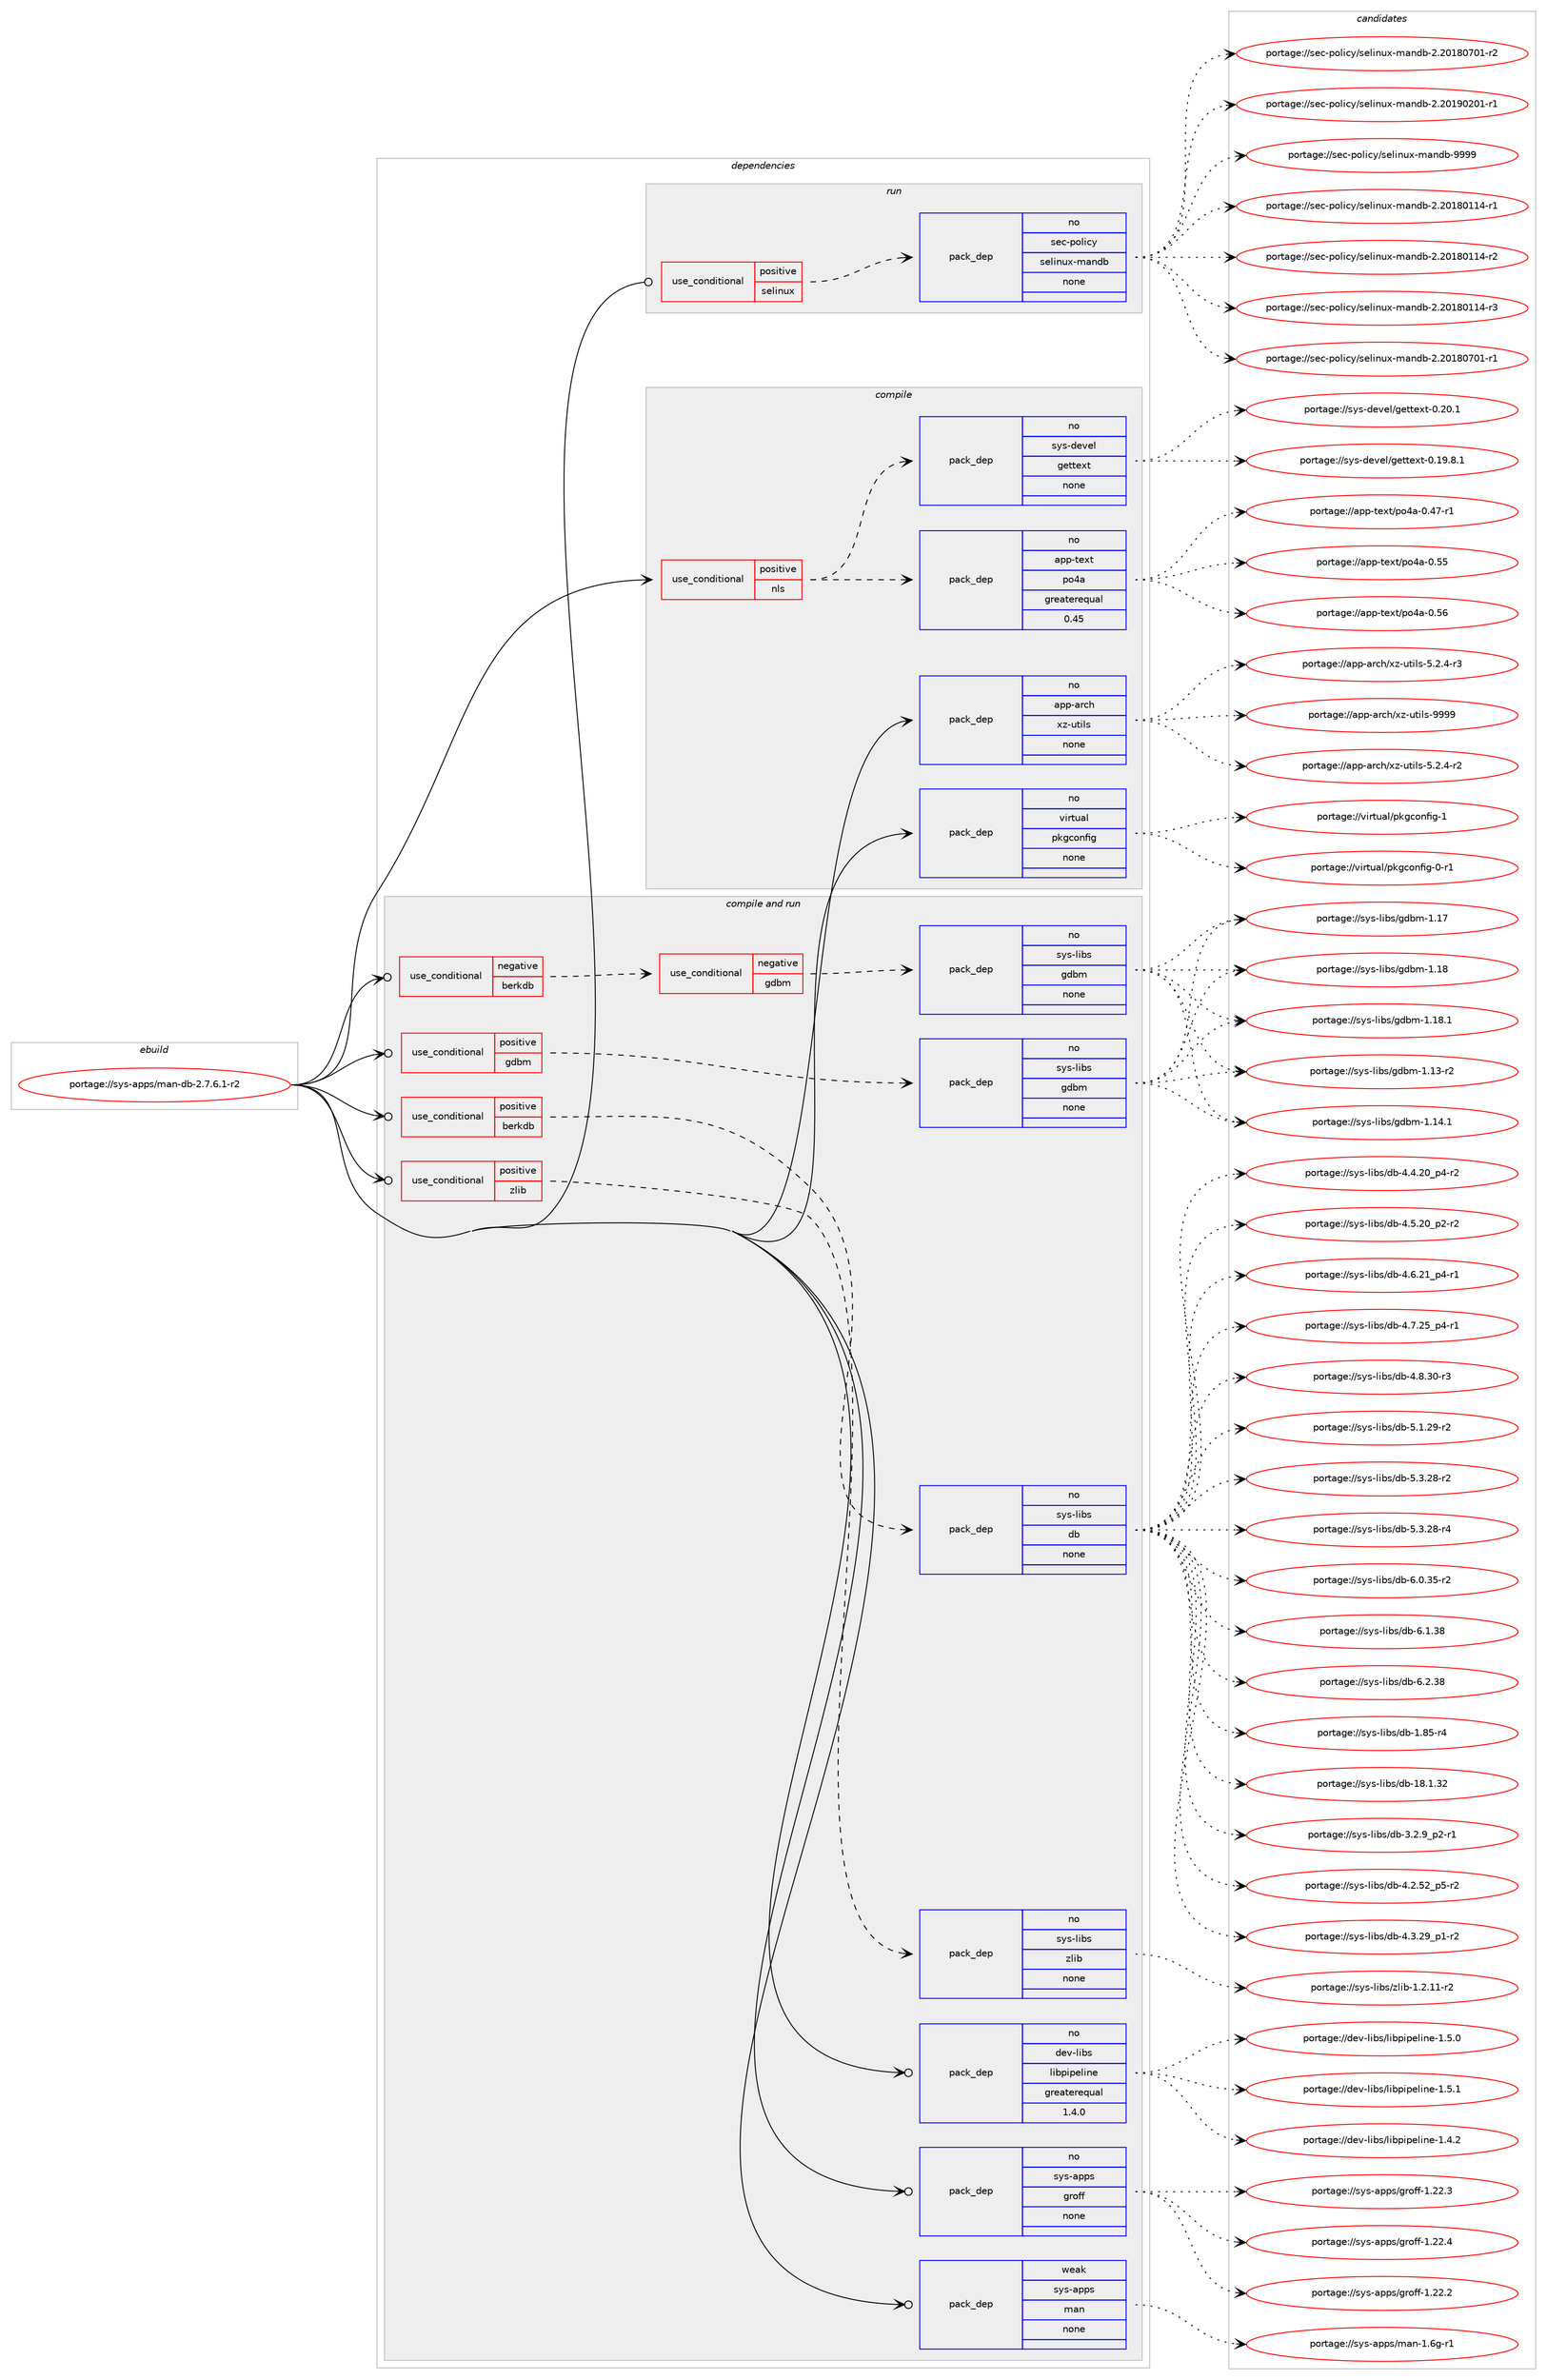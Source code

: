 digraph prolog {

# *************
# Graph options
# *************

newrank=true;
concentrate=true;
compound=true;
graph [rankdir=LR,fontname=Helvetica,fontsize=10,ranksep=1.5];#, ranksep=2.5, nodesep=0.2];
edge  [arrowhead=vee];
node  [fontname=Helvetica,fontsize=10];

# **********
# The ebuild
# **********

subgraph cluster_leftcol {
color=gray;
rank=same;
label=<<i>ebuild</i>>;
id [label="portage://sys-apps/man-db-2.7.6.1-r2", color=red, width=4, href="../sys-apps/man-db-2.7.6.1-r2.svg"];
}

# ****************
# The dependencies
# ****************

subgraph cluster_midcol {
color=gray;
label=<<i>dependencies</i>>;
subgraph cluster_compile {
fillcolor="#eeeeee";
style=filled;
label=<<i>compile</i>>;
subgraph cond99504 {
dependency409279 [label=<<TABLE BORDER="0" CELLBORDER="1" CELLSPACING="0" CELLPADDING="4"><TR><TD ROWSPAN="3" CELLPADDING="10">use_conditional</TD></TR><TR><TD>positive</TD></TR><TR><TD>nls</TD></TR></TABLE>>, shape=none, color=red];
subgraph pack302931 {
dependency409280 [label=<<TABLE BORDER="0" CELLBORDER="1" CELLSPACING="0" CELLPADDING="4" WIDTH="220"><TR><TD ROWSPAN="6" CELLPADDING="30">pack_dep</TD></TR><TR><TD WIDTH="110">no</TD></TR><TR><TD>app-text</TD></TR><TR><TD>po4a</TD></TR><TR><TD>greaterequal</TD></TR><TR><TD>0.45</TD></TR></TABLE>>, shape=none, color=blue];
}
dependency409279:e -> dependency409280:w [weight=20,style="dashed",arrowhead="vee"];
subgraph pack302932 {
dependency409281 [label=<<TABLE BORDER="0" CELLBORDER="1" CELLSPACING="0" CELLPADDING="4" WIDTH="220"><TR><TD ROWSPAN="6" CELLPADDING="30">pack_dep</TD></TR><TR><TD WIDTH="110">no</TD></TR><TR><TD>sys-devel</TD></TR><TR><TD>gettext</TD></TR><TR><TD>none</TD></TR><TR><TD></TD></TR></TABLE>>, shape=none, color=blue];
}
dependency409279:e -> dependency409281:w [weight=20,style="dashed",arrowhead="vee"];
}
id:e -> dependency409279:w [weight=20,style="solid",arrowhead="vee"];
subgraph pack302933 {
dependency409282 [label=<<TABLE BORDER="0" CELLBORDER="1" CELLSPACING="0" CELLPADDING="4" WIDTH="220"><TR><TD ROWSPAN="6" CELLPADDING="30">pack_dep</TD></TR><TR><TD WIDTH="110">no</TD></TR><TR><TD>app-arch</TD></TR><TR><TD>xz-utils</TD></TR><TR><TD>none</TD></TR><TR><TD></TD></TR></TABLE>>, shape=none, color=blue];
}
id:e -> dependency409282:w [weight=20,style="solid",arrowhead="vee"];
subgraph pack302934 {
dependency409283 [label=<<TABLE BORDER="0" CELLBORDER="1" CELLSPACING="0" CELLPADDING="4" WIDTH="220"><TR><TD ROWSPAN="6" CELLPADDING="30">pack_dep</TD></TR><TR><TD WIDTH="110">no</TD></TR><TR><TD>virtual</TD></TR><TR><TD>pkgconfig</TD></TR><TR><TD>none</TD></TR><TR><TD></TD></TR></TABLE>>, shape=none, color=blue];
}
id:e -> dependency409283:w [weight=20,style="solid",arrowhead="vee"];
}
subgraph cluster_compileandrun {
fillcolor="#eeeeee";
style=filled;
label=<<i>compile and run</i>>;
subgraph cond99505 {
dependency409284 [label=<<TABLE BORDER="0" CELLBORDER="1" CELLSPACING="0" CELLPADDING="4"><TR><TD ROWSPAN="3" CELLPADDING="10">use_conditional</TD></TR><TR><TD>negative</TD></TR><TR><TD>berkdb</TD></TR></TABLE>>, shape=none, color=red];
subgraph cond99506 {
dependency409285 [label=<<TABLE BORDER="0" CELLBORDER="1" CELLSPACING="0" CELLPADDING="4"><TR><TD ROWSPAN="3" CELLPADDING="10">use_conditional</TD></TR><TR><TD>negative</TD></TR><TR><TD>gdbm</TD></TR></TABLE>>, shape=none, color=red];
subgraph pack302935 {
dependency409286 [label=<<TABLE BORDER="0" CELLBORDER="1" CELLSPACING="0" CELLPADDING="4" WIDTH="220"><TR><TD ROWSPAN="6" CELLPADDING="30">pack_dep</TD></TR><TR><TD WIDTH="110">no</TD></TR><TR><TD>sys-libs</TD></TR><TR><TD>gdbm</TD></TR><TR><TD>none</TD></TR><TR><TD></TD></TR></TABLE>>, shape=none, color=blue];
}
dependency409285:e -> dependency409286:w [weight=20,style="dashed",arrowhead="vee"];
}
dependency409284:e -> dependency409285:w [weight=20,style="dashed",arrowhead="vee"];
}
id:e -> dependency409284:w [weight=20,style="solid",arrowhead="odotvee"];
subgraph cond99507 {
dependency409287 [label=<<TABLE BORDER="0" CELLBORDER="1" CELLSPACING="0" CELLPADDING="4"><TR><TD ROWSPAN="3" CELLPADDING="10">use_conditional</TD></TR><TR><TD>positive</TD></TR><TR><TD>berkdb</TD></TR></TABLE>>, shape=none, color=red];
subgraph pack302936 {
dependency409288 [label=<<TABLE BORDER="0" CELLBORDER="1" CELLSPACING="0" CELLPADDING="4" WIDTH="220"><TR><TD ROWSPAN="6" CELLPADDING="30">pack_dep</TD></TR><TR><TD WIDTH="110">no</TD></TR><TR><TD>sys-libs</TD></TR><TR><TD>db</TD></TR><TR><TD>none</TD></TR><TR><TD></TD></TR></TABLE>>, shape=none, color=blue];
}
dependency409287:e -> dependency409288:w [weight=20,style="dashed",arrowhead="vee"];
}
id:e -> dependency409287:w [weight=20,style="solid",arrowhead="odotvee"];
subgraph cond99508 {
dependency409289 [label=<<TABLE BORDER="0" CELLBORDER="1" CELLSPACING="0" CELLPADDING="4"><TR><TD ROWSPAN="3" CELLPADDING="10">use_conditional</TD></TR><TR><TD>positive</TD></TR><TR><TD>gdbm</TD></TR></TABLE>>, shape=none, color=red];
subgraph pack302937 {
dependency409290 [label=<<TABLE BORDER="0" CELLBORDER="1" CELLSPACING="0" CELLPADDING="4" WIDTH="220"><TR><TD ROWSPAN="6" CELLPADDING="30">pack_dep</TD></TR><TR><TD WIDTH="110">no</TD></TR><TR><TD>sys-libs</TD></TR><TR><TD>gdbm</TD></TR><TR><TD>none</TD></TR><TR><TD></TD></TR></TABLE>>, shape=none, color=blue];
}
dependency409289:e -> dependency409290:w [weight=20,style="dashed",arrowhead="vee"];
}
id:e -> dependency409289:w [weight=20,style="solid",arrowhead="odotvee"];
subgraph cond99509 {
dependency409291 [label=<<TABLE BORDER="0" CELLBORDER="1" CELLSPACING="0" CELLPADDING="4"><TR><TD ROWSPAN="3" CELLPADDING="10">use_conditional</TD></TR><TR><TD>positive</TD></TR><TR><TD>zlib</TD></TR></TABLE>>, shape=none, color=red];
subgraph pack302938 {
dependency409292 [label=<<TABLE BORDER="0" CELLBORDER="1" CELLSPACING="0" CELLPADDING="4" WIDTH="220"><TR><TD ROWSPAN="6" CELLPADDING="30">pack_dep</TD></TR><TR><TD WIDTH="110">no</TD></TR><TR><TD>sys-libs</TD></TR><TR><TD>zlib</TD></TR><TR><TD>none</TD></TR><TR><TD></TD></TR></TABLE>>, shape=none, color=blue];
}
dependency409291:e -> dependency409292:w [weight=20,style="dashed",arrowhead="vee"];
}
id:e -> dependency409291:w [weight=20,style="solid",arrowhead="odotvee"];
subgraph pack302939 {
dependency409293 [label=<<TABLE BORDER="0" CELLBORDER="1" CELLSPACING="0" CELLPADDING="4" WIDTH="220"><TR><TD ROWSPAN="6" CELLPADDING="30">pack_dep</TD></TR><TR><TD WIDTH="110">no</TD></TR><TR><TD>dev-libs</TD></TR><TR><TD>libpipeline</TD></TR><TR><TD>greaterequal</TD></TR><TR><TD>1.4.0</TD></TR></TABLE>>, shape=none, color=blue];
}
id:e -> dependency409293:w [weight=20,style="solid",arrowhead="odotvee"];
subgraph pack302940 {
dependency409294 [label=<<TABLE BORDER="0" CELLBORDER="1" CELLSPACING="0" CELLPADDING="4" WIDTH="220"><TR><TD ROWSPAN="6" CELLPADDING="30">pack_dep</TD></TR><TR><TD WIDTH="110">no</TD></TR><TR><TD>sys-apps</TD></TR><TR><TD>groff</TD></TR><TR><TD>none</TD></TR><TR><TD></TD></TR></TABLE>>, shape=none, color=blue];
}
id:e -> dependency409294:w [weight=20,style="solid",arrowhead="odotvee"];
subgraph pack302941 {
dependency409295 [label=<<TABLE BORDER="0" CELLBORDER="1" CELLSPACING="0" CELLPADDING="4" WIDTH="220"><TR><TD ROWSPAN="6" CELLPADDING="30">pack_dep</TD></TR><TR><TD WIDTH="110">weak</TD></TR><TR><TD>sys-apps</TD></TR><TR><TD>man</TD></TR><TR><TD>none</TD></TR><TR><TD></TD></TR></TABLE>>, shape=none, color=blue];
}
id:e -> dependency409295:w [weight=20,style="solid",arrowhead="odotvee"];
}
subgraph cluster_run {
fillcolor="#eeeeee";
style=filled;
label=<<i>run</i>>;
subgraph cond99510 {
dependency409296 [label=<<TABLE BORDER="0" CELLBORDER="1" CELLSPACING="0" CELLPADDING="4"><TR><TD ROWSPAN="3" CELLPADDING="10">use_conditional</TD></TR><TR><TD>positive</TD></TR><TR><TD>selinux</TD></TR></TABLE>>, shape=none, color=red];
subgraph pack302942 {
dependency409297 [label=<<TABLE BORDER="0" CELLBORDER="1" CELLSPACING="0" CELLPADDING="4" WIDTH="220"><TR><TD ROWSPAN="6" CELLPADDING="30">pack_dep</TD></TR><TR><TD WIDTH="110">no</TD></TR><TR><TD>sec-policy</TD></TR><TR><TD>selinux-mandb</TD></TR><TR><TD>none</TD></TR><TR><TD></TD></TR></TABLE>>, shape=none, color=blue];
}
dependency409296:e -> dependency409297:w [weight=20,style="dashed",arrowhead="vee"];
}
id:e -> dependency409296:w [weight=20,style="solid",arrowhead="odot"];
}
}

# **************
# The candidates
# **************

subgraph cluster_choices {
rank=same;
color=gray;
label=<<i>candidates</i>>;

subgraph choice302931 {
color=black;
nodesep=1;
choiceportage971121124511610112011647112111529745484652554511449 [label="portage://app-text/po4a-0.47-r1", color=red, width=4,href="../app-text/po4a-0.47-r1.svg"];
choiceportage97112112451161011201164711211152974548465353 [label="portage://app-text/po4a-0.55", color=red, width=4,href="../app-text/po4a-0.55.svg"];
choiceportage97112112451161011201164711211152974548465354 [label="portage://app-text/po4a-0.56", color=red, width=4,href="../app-text/po4a-0.56.svg"];
dependency409280:e -> choiceportage971121124511610112011647112111529745484652554511449:w [style=dotted,weight="100"];
dependency409280:e -> choiceportage97112112451161011201164711211152974548465353:w [style=dotted,weight="100"];
dependency409280:e -> choiceportage97112112451161011201164711211152974548465354:w [style=dotted,weight="100"];
}
subgraph choice302932 {
color=black;
nodesep=1;
choiceportage1151211154510010111810110847103101116116101120116454846495746564649 [label="portage://sys-devel/gettext-0.19.8.1", color=red, width=4,href="../sys-devel/gettext-0.19.8.1.svg"];
choiceportage115121115451001011181011084710310111611610112011645484650484649 [label="portage://sys-devel/gettext-0.20.1", color=red, width=4,href="../sys-devel/gettext-0.20.1.svg"];
dependency409281:e -> choiceportage1151211154510010111810110847103101116116101120116454846495746564649:w [style=dotted,weight="100"];
dependency409281:e -> choiceportage115121115451001011181011084710310111611610112011645484650484649:w [style=dotted,weight="100"];
}
subgraph choice302933 {
color=black;
nodesep=1;
choiceportage9711211245971149910447120122451171161051081154553465046524511450 [label="portage://app-arch/xz-utils-5.2.4-r2", color=red, width=4,href="../app-arch/xz-utils-5.2.4-r2.svg"];
choiceportage9711211245971149910447120122451171161051081154553465046524511451 [label="portage://app-arch/xz-utils-5.2.4-r3", color=red, width=4,href="../app-arch/xz-utils-5.2.4-r3.svg"];
choiceportage9711211245971149910447120122451171161051081154557575757 [label="portage://app-arch/xz-utils-9999", color=red, width=4,href="../app-arch/xz-utils-9999.svg"];
dependency409282:e -> choiceportage9711211245971149910447120122451171161051081154553465046524511450:w [style=dotted,weight="100"];
dependency409282:e -> choiceportage9711211245971149910447120122451171161051081154553465046524511451:w [style=dotted,weight="100"];
dependency409282:e -> choiceportage9711211245971149910447120122451171161051081154557575757:w [style=dotted,weight="100"];
}
subgraph choice302934 {
color=black;
nodesep=1;
choiceportage11810511411611797108471121071039911111010210510345484511449 [label="portage://virtual/pkgconfig-0-r1", color=red, width=4,href="../virtual/pkgconfig-0-r1.svg"];
choiceportage1181051141161179710847112107103991111101021051034549 [label="portage://virtual/pkgconfig-1", color=red, width=4,href="../virtual/pkgconfig-1.svg"];
dependency409283:e -> choiceportage11810511411611797108471121071039911111010210510345484511449:w [style=dotted,weight="100"];
dependency409283:e -> choiceportage1181051141161179710847112107103991111101021051034549:w [style=dotted,weight="100"];
}
subgraph choice302935 {
color=black;
nodesep=1;
choiceportage1151211154510810598115471031009810945494649514511450 [label="portage://sys-libs/gdbm-1.13-r2", color=red, width=4,href="../sys-libs/gdbm-1.13-r2.svg"];
choiceportage1151211154510810598115471031009810945494649524649 [label="portage://sys-libs/gdbm-1.14.1", color=red, width=4,href="../sys-libs/gdbm-1.14.1.svg"];
choiceportage115121115451081059811547103100981094549464955 [label="portage://sys-libs/gdbm-1.17", color=red, width=4,href="../sys-libs/gdbm-1.17.svg"];
choiceportage115121115451081059811547103100981094549464956 [label="portage://sys-libs/gdbm-1.18", color=red, width=4,href="../sys-libs/gdbm-1.18.svg"];
choiceportage1151211154510810598115471031009810945494649564649 [label="portage://sys-libs/gdbm-1.18.1", color=red, width=4,href="../sys-libs/gdbm-1.18.1.svg"];
dependency409286:e -> choiceportage1151211154510810598115471031009810945494649514511450:w [style=dotted,weight="100"];
dependency409286:e -> choiceportage1151211154510810598115471031009810945494649524649:w [style=dotted,weight="100"];
dependency409286:e -> choiceportage115121115451081059811547103100981094549464955:w [style=dotted,weight="100"];
dependency409286:e -> choiceportage115121115451081059811547103100981094549464956:w [style=dotted,weight="100"];
dependency409286:e -> choiceportage1151211154510810598115471031009810945494649564649:w [style=dotted,weight="100"];
}
subgraph choice302936 {
color=black;
nodesep=1;
choiceportage1151211154510810598115471009845494656534511452 [label="portage://sys-libs/db-1.85-r4", color=red, width=4,href="../sys-libs/db-1.85-r4.svg"];
choiceportage115121115451081059811547100984549564649465150 [label="portage://sys-libs/db-18.1.32", color=red, width=4,href="../sys-libs/db-18.1.32.svg"];
choiceportage1151211154510810598115471009845514650465795112504511449 [label="portage://sys-libs/db-3.2.9_p2-r1", color=red, width=4,href="../sys-libs/db-3.2.9_p2-r1.svg"];
choiceportage115121115451081059811547100984552465046535095112534511450 [label="portage://sys-libs/db-4.2.52_p5-r2", color=red, width=4,href="../sys-libs/db-4.2.52_p5-r2.svg"];
choiceportage115121115451081059811547100984552465146505795112494511450 [label="portage://sys-libs/db-4.3.29_p1-r2", color=red, width=4,href="../sys-libs/db-4.3.29_p1-r2.svg"];
choiceportage115121115451081059811547100984552465246504895112524511450 [label="portage://sys-libs/db-4.4.20_p4-r2", color=red, width=4,href="../sys-libs/db-4.4.20_p4-r2.svg"];
choiceportage115121115451081059811547100984552465346504895112504511450 [label="portage://sys-libs/db-4.5.20_p2-r2", color=red, width=4,href="../sys-libs/db-4.5.20_p2-r2.svg"];
choiceportage115121115451081059811547100984552465446504995112524511449 [label="portage://sys-libs/db-4.6.21_p4-r1", color=red, width=4,href="../sys-libs/db-4.6.21_p4-r1.svg"];
choiceportage115121115451081059811547100984552465546505395112524511449 [label="portage://sys-libs/db-4.7.25_p4-r1", color=red, width=4,href="../sys-libs/db-4.7.25_p4-r1.svg"];
choiceportage11512111545108105981154710098455246564651484511451 [label="portage://sys-libs/db-4.8.30-r3", color=red, width=4,href="../sys-libs/db-4.8.30-r3.svg"];
choiceportage11512111545108105981154710098455346494650574511450 [label="portage://sys-libs/db-5.1.29-r2", color=red, width=4,href="../sys-libs/db-5.1.29-r2.svg"];
choiceportage11512111545108105981154710098455346514650564511450 [label="portage://sys-libs/db-5.3.28-r2", color=red, width=4,href="../sys-libs/db-5.3.28-r2.svg"];
choiceportage11512111545108105981154710098455346514650564511452 [label="portage://sys-libs/db-5.3.28-r4", color=red, width=4,href="../sys-libs/db-5.3.28-r4.svg"];
choiceportage11512111545108105981154710098455446484651534511450 [label="portage://sys-libs/db-6.0.35-r2", color=red, width=4,href="../sys-libs/db-6.0.35-r2.svg"];
choiceportage1151211154510810598115471009845544649465156 [label="portage://sys-libs/db-6.1.38", color=red, width=4,href="../sys-libs/db-6.1.38.svg"];
choiceportage1151211154510810598115471009845544650465156 [label="portage://sys-libs/db-6.2.38", color=red, width=4,href="../sys-libs/db-6.2.38.svg"];
dependency409288:e -> choiceportage1151211154510810598115471009845494656534511452:w [style=dotted,weight="100"];
dependency409288:e -> choiceportage115121115451081059811547100984549564649465150:w [style=dotted,weight="100"];
dependency409288:e -> choiceportage1151211154510810598115471009845514650465795112504511449:w [style=dotted,weight="100"];
dependency409288:e -> choiceportage115121115451081059811547100984552465046535095112534511450:w [style=dotted,weight="100"];
dependency409288:e -> choiceportage115121115451081059811547100984552465146505795112494511450:w [style=dotted,weight="100"];
dependency409288:e -> choiceportage115121115451081059811547100984552465246504895112524511450:w [style=dotted,weight="100"];
dependency409288:e -> choiceportage115121115451081059811547100984552465346504895112504511450:w [style=dotted,weight="100"];
dependency409288:e -> choiceportage115121115451081059811547100984552465446504995112524511449:w [style=dotted,weight="100"];
dependency409288:e -> choiceportage115121115451081059811547100984552465546505395112524511449:w [style=dotted,weight="100"];
dependency409288:e -> choiceportage11512111545108105981154710098455246564651484511451:w [style=dotted,weight="100"];
dependency409288:e -> choiceportage11512111545108105981154710098455346494650574511450:w [style=dotted,weight="100"];
dependency409288:e -> choiceportage11512111545108105981154710098455346514650564511450:w [style=dotted,weight="100"];
dependency409288:e -> choiceportage11512111545108105981154710098455346514650564511452:w [style=dotted,weight="100"];
dependency409288:e -> choiceportage11512111545108105981154710098455446484651534511450:w [style=dotted,weight="100"];
dependency409288:e -> choiceportage1151211154510810598115471009845544649465156:w [style=dotted,weight="100"];
dependency409288:e -> choiceportage1151211154510810598115471009845544650465156:w [style=dotted,weight="100"];
}
subgraph choice302937 {
color=black;
nodesep=1;
choiceportage1151211154510810598115471031009810945494649514511450 [label="portage://sys-libs/gdbm-1.13-r2", color=red, width=4,href="../sys-libs/gdbm-1.13-r2.svg"];
choiceportage1151211154510810598115471031009810945494649524649 [label="portage://sys-libs/gdbm-1.14.1", color=red, width=4,href="../sys-libs/gdbm-1.14.1.svg"];
choiceportage115121115451081059811547103100981094549464955 [label="portage://sys-libs/gdbm-1.17", color=red, width=4,href="../sys-libs/gdbm-1.17.svg"];
choiceportage115121115451081059811547103100981094549464956 [label="portage://sys-libs/gdbm-1.18", color=red, width=4,href="../sys-libs/gdbm-1.18.svg"];
choiceportage1151211154510810598115471031009810945494649564649 [label="portage://sys-libs/gdbm-1.18.1", color=red, width=4,href="../sys-libs/gdbm-1.18.1.svg"];
dependency409290:e -> choiceportage1151211154510810598115471031009810945494649514511450:w [style=dotted,weight="100"];
dependency409290:e -> choiceportage1151211154510810598115471031009810945494649524649:w [style=dotted,weight="100"];
dependency409290:e -> choiceportage115121115451081059811547103100981094549464955:w [style=dotted,weight="100"];
dependency409290:e -> choiceportage115121115451081059811547103100981094549464956:w [style=dotted,weight="100"];
dependency409290:e -> choiceportage1151211154510810598115471031009810945494649564649:w [style=dotted,weight="100"];
}
subgraph choice302938 {
color=black;
nodesep=1;
choiceportage11512111545108105981154712210810598454946504649494511450 [label="portage://sys-libs/zlib-1.2.11-r2", color=red, width=4,href="../sys-libs/zlib-1.2.11-r2.svg"];
dependency409292:e -> choiceportage11512111545108105981154712210810598454946504649494511450:w [style=dotted,weight="100"];
}
subgraph choice302939 {
color=black;
nodesep=1;
choiceportage10010111845108105981154710810598112105112101108105110101454946524650 [label="portage://dev-libs/libpipeline-1.4.2", color=red, width=4,href="../dev-libs/libpipeline-1.4.2.svg"];
choiceportage10010111845108105981154710810598112105112101108105110101454946534648 [label="portage://dev-libs/libpipeline-1.5.0", color=red, width=4,href="../dev-libs/libpipeline-1.5.0.svg"];
choiceportage10010111845108105981154710810598112105112101108105110101454946534649 [label="portage://dev-libs/libpipeline-1.5.1", color=red, width=4,href="../dev-libs/libpipeline-1.5.1.svg"];
dependency409293:e -> choiceportage10010111845108105981154710810598112105112101108105110101454946524650:w [style=dotted,weight="100"];
dependency409293:e -> choiceportage10010111845108105981154710810598112105112101108105110101454946534648:w [style=dotted,weight="100"];
dependency409293:e -> choiceportage10010111845108105981154710810598112105112101108105110101454946534649:w [style=dotted,weight="100"];
}
subgraph choice302940 {
color=black;
nodesep=1;
choiceportage11512111545971121121154710311411110210245494650504650 [label="portage://sys-apps/groff-1.22.2", color=red, width=4,href="../sys-apps/groff-1.22.2.svg"];
choiceportage11512111545971121121154710311411110210245494650504651 [label="portage://sys-apps/groff-1.22.3", color=red, width=4,href="../sys-apps/groff-1.22.3.svg"];
choiceportage11512111545971121121154710311411110210245494650504652 [label="portage://sys-apps/groff-1.22.4", color=red, width=4,href="../sys-apps/groff-1.22.4.svg"];
dependency409294:e -> choiceportage11512111545971121121154710311411110210245494650504650:w [style=dotted,weight="100"];
dependency409294:e -> choiceportage11512111545971121121154710311411110210245494650504651:w [style=dotted,weight="100"];
dependency409294:e -> choiceportage11512111545971121121154710311411110210245494650504652:w [style=dotted,weight="100"];
}
subgraph choice302941 {
color=black;
nodesep=1;
choiceportage11512111545971121121154710997110454946541034511449 [label="portage://sys-apps/man-1.6g-r1", color=red, width=4,href="../sys-apps/man-1.6g-r1.svg"];
dependency409295:e -> choiceportage11512111545971121121154710997110454946541034511449:w [style=dotted,weight="100"];
}
subgraph choice302942 {
color=black;
nodesep=1;
choiceportage1151019945112111108105991214711510110810511011712045109971101009845504650484956484949524511449 [label="portage://sec-policy/selinux-mandb-2.20180114-r1", color=red, width=4,href="../sec-policy/selinux-mandb-2.20180114-r1.svg"];
choiceportage1151019945112111108105991214711510110810511011712045109971101009845504650484956484949524511450 [label="portage://sec-policy/selinux-mandb-2.20180114-r2", color=red, width=4,href="../sec-policy/selinux-mandb-2.20180114-r2.svg"];
choiceportage1151019945112111108105991214711510110810511011712045109971101009845504650484956484949524511451 [label="portage://sec-policy/selinux-mandb-2.20180114-r3", color=red, width=4,href="../sec-policy/selinux-mandb-2.20180114-r3.svg"];
choiceportage1151019945112111108105991214711510110810511011712045109971101009845504650484956485548494511449 [label="portage://sec-policy/selinux-mandb-2.20180701-r1", color=red, width=4,href="../sec-policy/selinux-mandb-2.20180701-r1.svg"];
choiceportage1151019945112111108105991214711510110810511011712045109971101009845504650484956485548494511450 [label="portage://sec-policy/selinux-mandb-2.20180701-r2", color=red, width=4,href="../sec-policy/selinux-mandb-2.20180701-r2.svg"];
choiceportage1151019945112111108105991214711510110810511011712045109971101009845504650484957485048494511449 [label="portage://sec-policy/selinux-mandb-2.20190201-r1", color=red, width=4,href="../sec-policy/selinux-mandb-2.20190201-r1.svg"];
choiceportage115101994511211110810599121471151011081051101171204510997110100984557575757 [label="portage://sec-policy/selinux-mandb-9999", color=red, width=4,href="../sec-policy/selinux-mandb-9999.svg"];
dependency409297:e -> choiceportage1151019945112111108105991214711510110810511011712045109971101009845504650484956484949524511449:w [style=dotted,weight="100"];
dependency409297:e -> choiceportage1151019945112111108105991214711510110810511011712045109971101009845504650484956484949524511450:w [style=dotted,weight="100"];
dependency409297:e -> choiceportage1151019945112111108105991214711510110810511011712045109971101009845504650484956484949524511451:w [style=dotted,weight="100"];
dependency409297:e -> choiceportage1151019945112111108105991214711510110810511011712045109971101009845504650484956485548494511449:w [style=dotted,weight="100"];
dependency409297:e -> choiceportage1151019945112111108105991214711510110810511011712045109971101009845504650484956485548494511450:w [style=dotted,weight="100"];
dependency409297:e -> choiceportage1151019945112111108105991214711510110810511011712045109971101009845504650484957485048494511449:w [style=dotted,weight="100"];
dependency409297:e -> choiceportage115101994511211110810599121471151011081051101171204510997110100984557575757:w [style=dotted,weight="100"];
}
}

}
